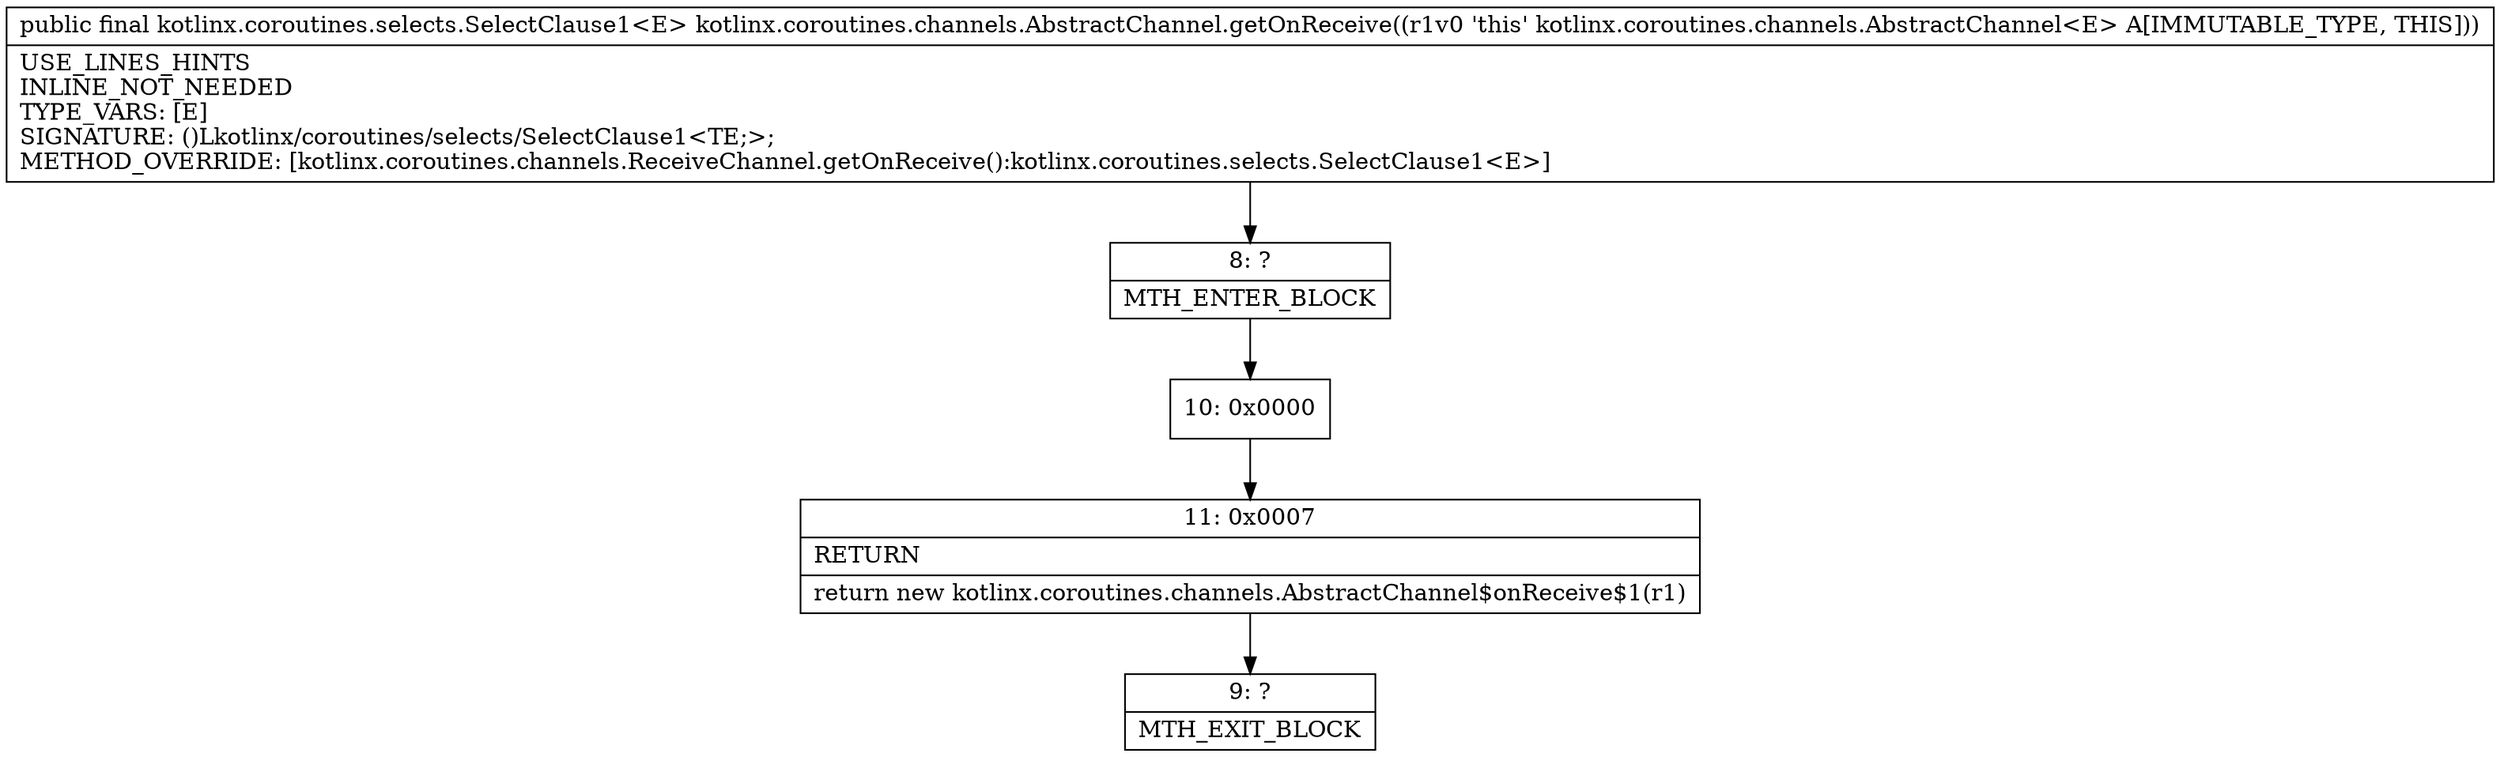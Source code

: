 digraph "CFG forkotlinx.coroutines.channels.AbstractChannel.getOnReceive()Lkotlinx\/coroutines\/selects\/SelectClause1;" {
Node_8 [shape=record,label="{8\:\ ?|MTH_ENTER_BLOCK\l}"];
Node_10 [shape=record,label="{10\:\ 0x0000}"];
Node_11 [shape=record,label="{11\:\ 0x0007|RETURN\l|return new kotlinx.coroutines.channels.AbstractChannel$onReceive$1(r1)\l}"];
Node_9 [shape=record,label="{9\:\ ?|MTH_EXIT_BLOCK\l}"];
MethodNode[shape=record,label="{public final kotlinx.coroutines.selects.SelectClause1\<E\> kotlinx.coroutines.channels.AbstractChannel.getOnReceive((r1v0 'this' kotlinx.coroutines.channels.AbstractChannel\<E\> A[IMMUTABLE_TYPE, THIS]))  | USE_LINES_HINTS\lINLINE_NOT_NEEDED\lTYPE_VARS: [E]\lSIGNATURE: ()Lkotlinx\/coroutines\/selects\/SelectClause1\<TE;\>;\lMETHOD_OVERRIDE: [kotlinx.coroutines.channels.ReceiveChannel.getOnReceive():kotlinx.coroutines.selects.SelectClause1\<E\>]\l}"];
MethodNode -> Node_8;Node_8 -> Node_10;
Node_10 -> Node_11;
Node_11 -> Node_9;
}


